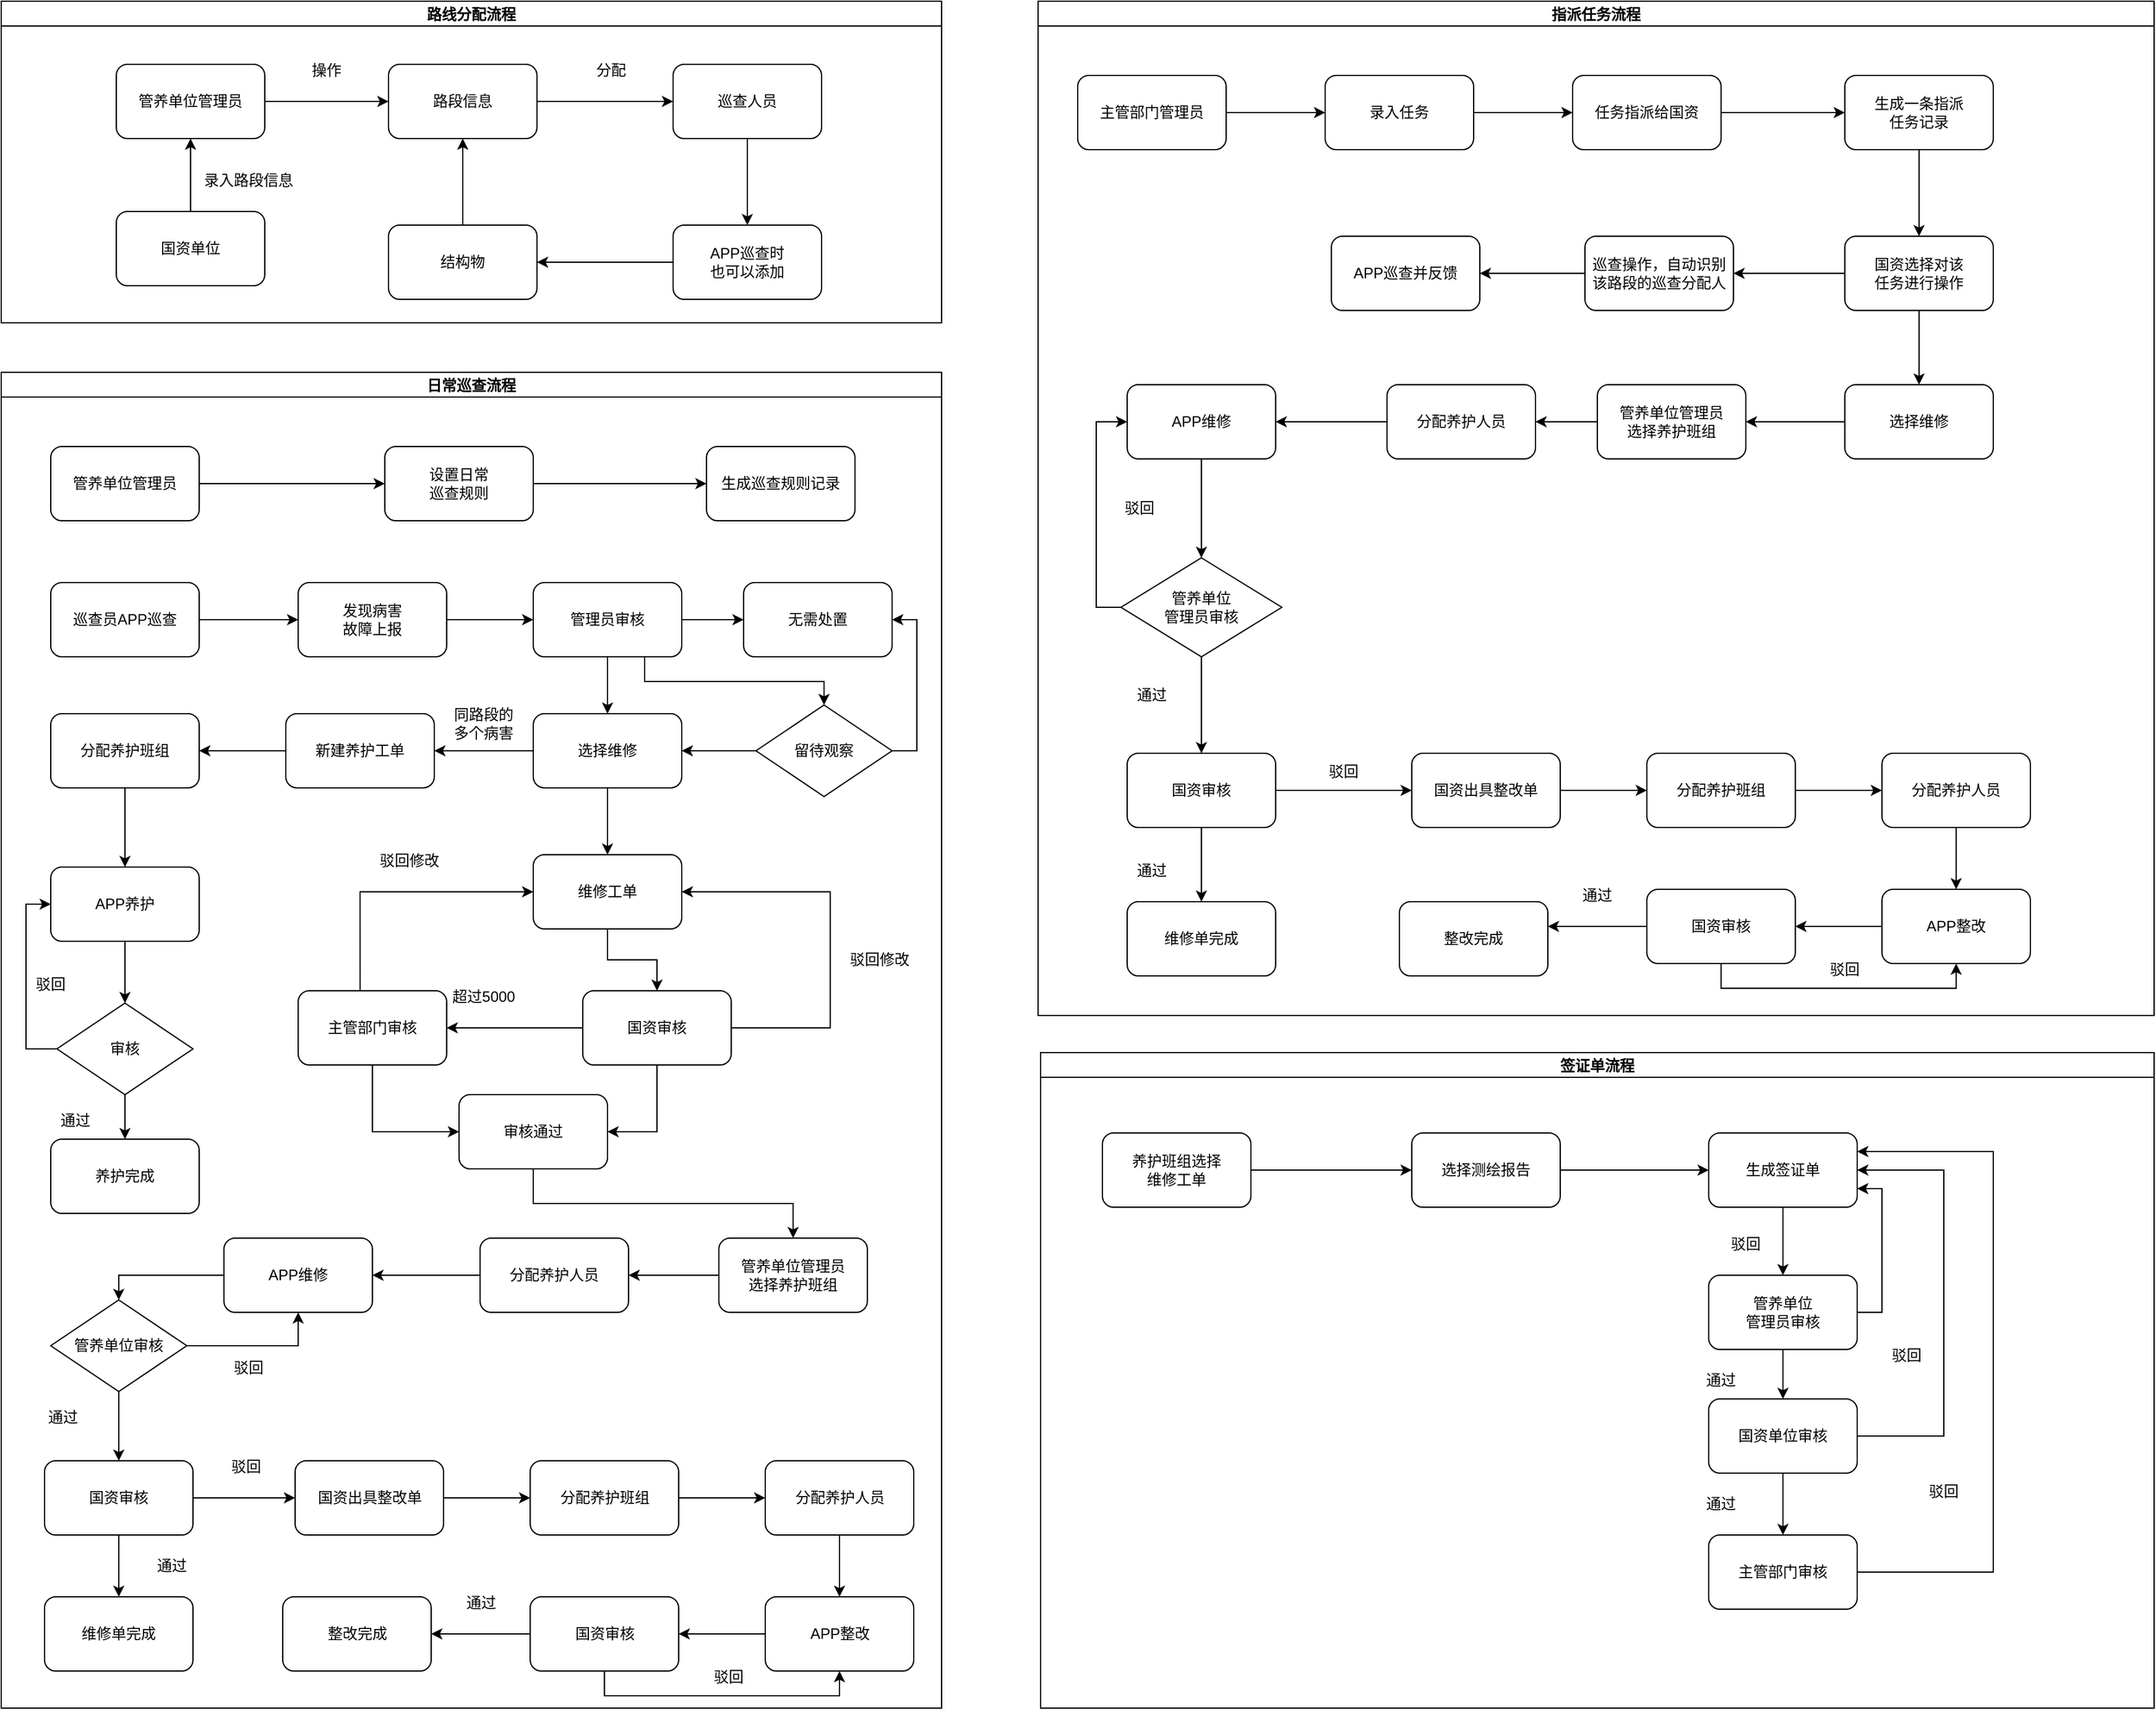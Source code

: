 <mxfile version="20.7.4" type="github">
  <diagram id="tNEIv_4zjgN_p1-3S2Gl" name="第 1 页">
    <mxGraphModel dx="3141" dy="2293" grid="1" gridSize="10" guides="1" tooltips="1" connect="1" arrows="1" fold="1" page="1" pageScale="1" pageWidth="827" pageHeight="1169" math="0" shadow="0">
      <root>
        <mxCell id="0" />
        <mxCell id="1" parent="0" />
        <mxCell id="n3LdWqnE_Uwc-1f-1GCr-2" value="路线分配流程" style="swimlane;startSize=20;horizontal=1;containerType=tree;" parent="1" vertex="1">
          <mxGeometry x="-800" y="-1160" width="760" height="260" as="geometry" />
        </mxCell>
        <mxCell id="n3LdWqnE_Uwc-1f-1GCr-19" style="edgeStyle=orthogonalEdgeStyle;rounded=0;orthogonalLoop=1;jettySize=auto;html=1;entryX=0;entryY=0.5;entryDx=0;entryDy=0;" parent="n3LdWqnE_Uwc-1f-1GCr-2" source="n3LdWqnE_Uwc-1f-1GCr-17" target="n3LdWqnE_Uwc-1f-1GCr-18" edge="1">
          <mxGeometry relative="1" as="geometry" />
        </mxCell>
        <mxCell id="n3LdWqnE_Uwc-1f-1GCr-17" value="管养单位管理员" style="rounded=1;whiteSpace=wrap;html=1;" parent="n3LdWqnE_Uwc-1f-1GCr-2" vertex="1">
          <mxGeometry x="93" y="51" width="120" height="60" as="geometry" />
        </mxCell>
        <mxCell id="n3LdWqnE_Uwc-1f-1GCr-22" style="edgeStyle=orthogonalEdgeStyle;rounded=0;orthogonalLoop=1;jettySize=auto;html=1;entryX=0;entryY=0.5;entryDx=0;entryDy=0;" parent="n3LdWqnE_Uwc-1f-1GCr-2" source="n3LdWqnE_Uwc-1f-1GCr-18" target="n3LdWqnE_Uwc-1f-1GCr-21" edge="1">
          <mxGeometry relative="1" as="geometry" />
        </mxCell>
        <mxCell id="n3LdWqnE_Uwc-1f-1GCr-18" value="路段信息" style="rounded=1;whiteSpace=wrap;html=1;" parent="n3LdWqnE_Uwc-1f-1GCr-2" vertex="1">
          <mxGeometry x="313" y="51" width="120" height="60" as="geometry" />
        </mxCell>
        <mxCell id="n3LdWqnE_Uwc-1f-1GCr-20" value="操作" style="text;strokeColor=none;align=center;fillColor=none;html=1;verticalAlign=middle;whiteSpace=wrap;rounded=0;" parent="n3LdWqnE_Uwc-1f-1GCr-2" vertex="1">
          <mxGeometry x="233" y="41" width="60" height="30" as="geometry" />
        </mxCell>
        <mxCell id="n3LdWqnE_Uwc-1f-1GCr-28" style="edgeStyle=orthogonalEdgeStyle;rounded=0;orthogonalLoop=1;jettySize=auto;html=1;entryX=0.5;entryY=0;entryDx=0;entryDy=0;" parent="n3LdWqnE_Uwc-1f-1GCr-2" source="n3LdWqnE_Uwc-1f-1GCr-21" target="n3LdWqnE_Uwc-1f-1GCr-27" edge="1">
          <mxGeometry relative="1" as="geometry" />
        </mxCell>
        <mxCell id="n3LdWqnE_Uwc-1f-1GCr-21" value="巡查人员" style="rounded=1;whiteSpace=wrap;html=1;" parent="n3LdWqnE_Uwc-1f-1GCr-2" vertex="1">
          <mxGeometry x="543" y="51" width="120" height="60" as="geometry" />
        </mxCell>
        <mxCell id="n3LdWqnE_Uwc-1f-1GCr-23" value="分配" style="text;strokeColor=none;align=center;fillColor=none;html=1;verticalAlign=middle;whiteSpace=wrap;rounded=0;" parent="n3LdWqnE_Uwc-1f-1GCr-2" vertex="1">
          <mxGeometry x="463" y="41" width="60" height="30" as="geometry" />
        </mxCell>
        <mxCell id="n3LdWqnE_Uwc-1f-1GCr-25" style="edgeStyle=orthogonalEdgeStyle;rounded=0;orthogonalLoop=1;jettySize=auto;html=1;entryX=0.5;entryY=1;entryDx=0;entryDy=0;" parent="n3LdWqnE_Uwc-1f-1GCr-2" source="n3LdWqnE_Uwc-1f-1GCr-24" target="n3LdWqnE_Uwc-1f-1GCr-18" edge="1">
          <mxGeometry relative="1" as="geometry" />
        </mxCell>
        <mxCell id="n3LdWqnE_Uwc-1f-1GCr-24" value="结构物" style="rounded=1;whiteSpace=wrap;html=1;" parent="n3LdWqnE_Uwc-1f-1GCr-2" vertex="1">
          <mxGeometry x="313" y="181" width="120" height="60" as="geometry" />
        </mxCell>
        <mxCell id="n3LdWqnE_Uwc-1f-1GCr-29" style="edgeStyle=orthogonalEdgeStyle;rounded=0;orthogonalLoop=1;jettySize=auto;html=1;entryX=1;entryY=0.5;entryDx=0;entryDy=0;" parent="n3LdWqnE_Uwc-1f-1GCr-2" source="n3LdWqnE_Uwc-1f-1GCr-27" target="n3LdWqnE_Uwc-1f-1GCr-24" edge="1">
          <mxGeometry relative="1" as="geometry" />
        </mxCell>
        <mxCell id="n3LdWqnE_Uwc-1f-1GCr-27" value="APP巡查时&lt;br&gt;也可以添加" style="rounded=1;whiteSpace=wrap;html=1;" parent="n3LdWqnE_Uwc-1f-1GCr-2" vertex="1">
          <mxGeometry x="543" y="181" width="120" height="60" as="geometry" />
        </mxCell>
        <mxCell id="nZh8F_myxvEw1FE5cLgh-15" style="edgeStyle=orthogonalEdgeStyle;rounded=0;orthogonalLoop=1;jettySize=auto;html=1;" parent="n3LdWqnE_Uwc-1f-1GCr-2" source="nZh8F_myxvEw1FE5cLgh-14" target="n3LdWqnE_Uwc-1f-1GCr-17" edge="1">
          <mxGeometry relative="1" as="geometry" />
        </mxCell>
        <mxCell id="nZh8F_myxvEw1FE5cLgh-14" value="国资单位" style="rounded=1;whiteSpace=wrap;html=1;" parent="n3LdWqnE_Uwc-1f-1GCr-2" vertex="1">
          <mxGeometry x="93" y="170" width="120" height="60" as="geometry" />
        </mxCell>
        <mxCell id="nZh8F_myxvEw1FE5cLgh-16" value="录入路段信息" style="text;strokeColor=none;align=center;fillColor=none;html=1;verticalAlign=middle;whiteSpace=wrap;rounded=0;" parent="n3LdWqnE_Uwc-1f-1GCr-2" vertex="1">
          <mxGeometry x="160" y="130" width="80" height="30" as="geometry" />
        </mxCell>
        <mxCell id="nZh8F_myxvEw1FE5cLgh-1" value="日常巡查流程" style="swimlane;startSize=20;horizontal=1;containerType=tree;" parent="1" vertex="1">
          <mxGeometry x="-800" y="-860" width="760" height="1080" as="geometry" />
        </mxCell>
        <mxCell id="nZh8F_myxvEw1FE5cLgh-19" style="edgeStyle=orthogonalEdgeStyle;rounded=0;orthogonalLoop=1;jettySize=auto;html=1;" parent="nZh8F_myxvEw1FE5cLgh-1" source="nZh8F_myxvEw1FE5cLgh-17" target="nZh8F_myxvEw1FE5cLgh-18" edge="1">
          <mxGeometry relative="1" as="geometry" />
        </mxCell>
        <mxCell id="nZh8F_myxvEw1FE5cLgh-17" value="管养单位管理员" style="rounded=1;whiteSpace=wrap;html=1;" parent="nZh8F_myxvEw1FE5cLgh-1" vertex="1">
          <mxGeometry x="40" y="60" width="120" height="60" as="geometry" />
        </mxCell>
        <mxCell id="nZh8F_myxvEw1FE5cLgh-21" style="edgeStyle=orthogonalEdgeStyle;rounded=0;orthogonalLoop=1;jettySize=auto;html=1;" parent="nZh8F_myxvEw1FE5cLgh-1" source="nZh8F_myxvEw1FE5cLgh-18" target="nZh8F_myxvEw1FE5cLgh-20" edge="1">
          <mxGeometry relative="1" as="geometry" />
        </mxCell>
        <mxCell id="nZh8F_myxvEw1FE5cLgh-18" value="设置日常&lt;br&gt;巡查规则" style="rounded=1;whiteSpace=wrap;html=1;" parent="nZh8F_myxvEw1FE5cLgh-1" vertex="1">
          <mxGeometry x="310" y="60" width="120" height="60" as="geometry" />
        </mxCell>
        <mxCell id="nZh8F_myxvEw1FE5cLgh-20" value="生成巡查规则记录" style="rounded=1;whiteSpace=wrap;html=1;" parent="nZh8F_myxvEw1FE5cLgh-1" vertex="1">
          <mxGeometry x="570" y="60" width="120" height="60" as="geometry" />
        </mxCell>
        <mxCell id="nZh8F_myxvEw1FE5cLgh-24" style="edgeStyle=orthogonalEdgeStyle;rounded=0;orthogonalLoop=1;jettySize=auto;html=1;entryX=0;entryY=0.5;entryDx=0;entryDy=0;" parent="nZh8F_myxvEw1FE5cLgh-1" source="nZh8F_myxvEw1FE5cLgh-22" target="nZh8F_myxvEw1FE5cLgh-23" edge="1">
          <mxGeometry relative="1" as="geometry" />
        </mxCell>
        <mxCell id="nZh8F_myxvEw1FE5cLgh-22" value="巡查员APP巡查" style="rounded=1;whiteSpace=wrap;html=1;" parent="nZh8F_myxvEw1FE5cLgh-1" vertex="1">
          <mxGeometry x="40" y="170" width="120" height="60" as="geometry" />
        </mxCell>
        <mxCell id="nZh8F_myxvEw1FE5cLgh-26" style="edgeStyle=orthogonalEdgeStyle;rounded=0;orthogonalLoop=1;jettySize=auto;html=1;" parent="nZh8F_myxvEw1FE5cLgh-1" source="nZh8F_myxvEw1FE5cLgh-23" target="nZh8F_myxvEw1FE5cLgh-25" edge="1">
          <mxGeometry relative="1" as="geometry" />
        </mxCell>
        <mxCell id="nZh8F_myxvEw1FE5cLgh-23" value="发现病害&lt;br&gt;故障上报" style="rounded=1;whiteSpace=wrap;html=1;" parent="nZh8F_myxvEw1FE5cLgh-1" vertex="1">
          <mxGeometry x="240" y="170" width="120" height="60" as="geometry" />
        </mxCell>
        <mxCell id="nZh8F_myxvEw1FE5cLgh-28" style="edgeStyle=orthogonalEdgeStyle;rounded=0;orthogonalLoop=1;jettySize=auto;html=1;entryX=0;entryY=0.5;entryDx=0;entryDy=0;" parent="nZh8F_myxvEw1FE5cLgh-1" source="nZh8F_myxvEw1FE5cLgh-25" target="nZh8F_myxvEw1FE5cLgh-27" edge="1">
          <mxGeometry relative="1" as="geometry" />
        </mxCell>
        <mxCell id="nZh8F_myxvEw1FE5cLgh-32" style="edgeStyle=orthogonalEdgeStyle;rounded=0;orthogonalLoop=1;jettySize=auto;html=1;entryX=0.5;entryY=0;entryDx=0;entryDy=0;" parent="nZh8F_myxvEw1FE5cLgh-1" source="nZh8F_myxvEw1FE5cLgh-25" target="nZh8F_myxvEw1FE5cLgh-29" edge="1">
          <mxGeometry relative="1" as="geometry" />
        </mxCell>
        <mxCell id="nZh8F_myxvEw1FE5cLgh-42" style="edgeStyle=orthogonalEdgeStyle;rounded=0;orthogonalLoop=1;jettySize=auto;html=1;exitX=0.75;exitY=1;exitDx=0;exitDy=0;" parent="nZh8F_myxvEw1FE5cLgh-1" source="nZh8F_myxvEw1FE5cLgh-25" target="nZh8F_myxvEw1FE5cLgh-39" edge="1">
          <mxGeometry relative="1" as="geometry">
            <Array as="points">
              <mxPoint x="520" y="250" />
              <mxPoint x="665" y="250" />
            </Array>
          </mxGeometry>
        </mxCell>
        <mxCell id="nZh8F_myxvEw1FE5cLgh-25" value="管理员审核" style="rounded=1;whiteSpace=wrap;html=1;" parent="nZh8F_myxvEw1FE5cLgh-1" vertex="1">
          <mxGeometry x="430" y="170" width="120" height="60" as="geometry" />
        </mxCell>
        <mxCell id="nZh8F_myxvEw1FE5cLgh-27" value="无需处置" style="rounded=1;whiteSpace=wrap;html=1;" parent="nZh8F_myxvEw1FE5cLgh-1" vertex="1">
          <mxGeometry x="600" y="170" width="120" height="60" as="geometry" />
        </mxCell>
        <mxCell id="nZh8F_myxvEw1FE5cLgh-44" style="edgeStyle=orthogonalEdgeStyle;rounded=0;orthogonalLoop=1;jettySize=auto;html=1;" parent="nZh8F_myxvEw1FE5cLgh-1" source="nZh8F_myxvEw1FE5cLgh-29" target="nZh8F_myxvEw1FE5cLgh-43" edge="1">
          <mxGeometry relative="1" as="geometry" />
        </mxCell>
        <mxCell id="nZh8F_myxvEw1FE5cLgh-60" style="edgeStyle=orthogonalEdgeStyle;rounded=0;orthogonalLoop=1;jettySize=auto;html=1;entryX=0.5;entryY=0;entryDx=0;entryDy=0;" parent="nZh8F_myxvEw1FE5cLgh-1" source="nZh8F_myxvEw1FE5cLgh-29" target="nZh8F_myxvEw1FE5cLgh-59" edge="1">
          <mxGeometry relative="1" as="geometry" />
        </mxCell>
        <mxCell id="nZh8F_myxvEw1FE5cLgh-29" value="选择维修" style="rounded=1;whiteSpace=wrap;html=1;" parent="nZh8F_myxvEw1FE5cLgh-1" vertex="1">
          <mxGeometry x="430" y="276" width="120" height="60" as="geometry" />
        </mxCell>
        <mxCell id="nZh8F_myxvEw1FE5cLgh-40" style="edgeStyle=orthogonalEdgeStyle;rounded=0;orthogonalLoop=1;jettySize=auto;html=1;entryX=1;entryY=0.5;entryDx=0;entryDy=0;exitX=1;exitY=0.5;exitDx=0;exitDy=0;" parent="nZh8F_myxvEw1FE5cLgh-1" source="nZh8F_myxvEw1FE5cLgh-39" target="nZh8F_myxvEw1FE5cLgh-27" edge="1">
          <mxGeometry relative="1" as="geometry" />
        </mxCell>
        <mxCell id="nZh8F_myxvEw1FE5cLgh-41" style="edgeStyle=orthogonalEdgeStyle;rounded=0;orthogonalLoop=1;jettySize=auto;html=1;entryX=1;entryY=0.5;entryDx=0;entryDy=0;" parent="nZh8F_myxvEw1FE5cLgh-1" source="nZh8F_myxvEw1FE5cLgh-39" target="nZh8F_myxvEw1FE5cLgh-29" edge="1">
          <mxGeometry relative="1" as="geometry" />
        </mxCell>
        <mxCell id="nZh8F_myxvEw1FE5cLgh-39" value="留待观察" style="rhombus;whiteSpace=wrap;html=1;" parent="nZh8F_myxvEw1FE5cLgh-1" vertex="1">
          <mxGeometry x="610" y="269" width="110" height="74" as="geometry" />
        </mxCell>
        <mxCell id="nZh8F_myxvEw1FE5cLgh-47" style="edgeStyle=orthogonalEdgeStyle;rounded=0;orthogonalLoop=1;jettySize=auto;html=1;" parent="nZh8F_myxvEw1FE5cLgh-1" source="nZh8F_myxvEw1FE5cLgh-43" target="nZh8F_myxvEw1FE5cLgh-46" edge="1">
          <mxGeometry relative="1" as="geometry" />
        </mxCell>
        <mxCell id="nZh8F_myxvEw1FE5cLgh-43" value="新建养护工单" style="rounded=1;whiteSpace=wrap;html=1;" parent="nZh8F_myxvEw1FE5cLgh-1" vertex="1">
          <mxGeometry x="230" y="276" width="120" height="60" as="geometry" />
        </mxCell>
        <mxCell id="nZh8F_myxvEw1FE5cLgh-45" value="同路段的多个病害" style="text;strokeColor=none;align=center;fillColor=none;html=1;verticalAlign=middle;whiteSpace=wrap;rounded=0;" parent="nZh8F_myxvEw1FE5cLgh-1" vertex="1">
          <mxGeometry x="360" y="269" width="60" height="30" as="geometry" />
        </mxCell>
        <mxCell id="nZh8F_myxvEw1FE5cLgh-51" style="edgeStyle=orthogonalEdgeStyle;rounded=0;orthogonalLoop=1;jettySize=auto;html=1;entryX=0.5;entryY=0;entryDx=0;entryDy=0;" parent="nZh8F_myxvEw1FE5cLgh-1" source="nZh8F_myxvEw1FE5cLgh-46" target="nZh8F_myxvEw1FE5cLgh-48" edge="1">
          <mxGeometry relative="1" as="geometry" />
        </mxCell>
        <mxCell id="nZh8F_myxvEw1FE5cLgh-46" value="分配养护班组" style="rounded=1;whiteSpace=wrap;html=1;" parent="nZh8F_myxvEw1FE5cLgh-1" vertex="1">
          <mxGeometry x="40" y="276" width="120" height="60" as="geometry" />
        </mxCell>
        <mxCell id="nZh8F_myxvEw1FE5cLgh-56" style="edgeStyle=orthogonalEdgeStyle;rounded=0;orthogonalLoop=1;jettySize=auto;html=1;entryX=0.5;entryY=0;entryDx=0;entryDy=0;" parent="nZh8F_myxvEw1FE5cLgh-1" source="nZh8F_myxvEw1FE5cLgh-48" target="nZh8F_myxvEw1FE5cLgh-52" edge="1">
          <mxGeometry relative="1" as="geometry" />
        </mxCell>
        <mxCell id="nZh8F_myxvEw1FE5cLgh-48" value="APP养护" style="rounded=1;whiteSpace=wrap;html=1;" parent="nZh8F_myxvEw1FE5cLgh-1" vertex="1">
          <mxGeometry x="40" y="400" width="120" height="60" as="geometry" />
        </mxCell>
        <mxCell id="nZh8F_myxvEw1FE5cLgh-53" style="edgeStyle=orthogonalEdgeStyle;rounded=0;orthogonalLoop=1;jettySize=auto;html=1;entryX=0;entryY=0.5;entryDx=0;entryDy=0;exitX=0;exitY=0.5;exitDx=0;exitDy=0;" parent="nZh8F_myxvEw1FE5cLgh-1" source="nZh8F_myxvEw1FE5cLgh-52" target="nZh8F_myxvEw1FE5cLgh-48" edge="1">
          <mxGeometry relative="1" as="geometry" />
        </mxCell>
        <mxCell id="nZh8F_myxvEw1FE5cLgh-57" style="edgeStyle=orthogonalEdgeStyle;rounded=0;orthogonalLoop=1;jettySize=auto;html=1;entryX=0.5;entryY=0;entryDx=0;entryDy=0;" parent="nZh8F_myxvEw1FE5cLgh-1" source="nZh8F_myxvEw1FE5cLgh-52" target="nZh8F_myxvEw1FE5cLgh-55" edge="1">
          <mxGeometry relative="1" as="geometry" />
        </mxCell>
        <mxCell id="nZh8F_myxvEw1FE5cLgh-52" value="审核" style="rhombus;whiteSpace=wrap;html=1;" parent="nZh8F_myxvEw1FE5cLgh-1" vertex="1">
          <mxGeometry x="45" y="510" width="110" height="74" as="geometry" />
        </mxCell>
        <mxCell id="nZh8F_myxvEw1FE5cLgh-54" value="驳回" style="text;strokeColor=none;align=center;fillColor=none;html=1;verticalAlign=middle;whiteSpace=wrap;rounded=0;" parent="nZh8F_myxvEw1FE5cLgh-1" vertex="1">
          <mxGeometry x="10" y="480" width="60" height="30" as="geometry" />
        </mxCell>
        <mxCell id="nZh8F_myxvEw1FE5cLgh-55" value="养护完成" style="rounded=1;whiteSpace=wrap;html=1;" parent="nZh8F_myxvEw1FE5cLgh-1" vertex="1">
          <mxGeometry x="40" y="620" width="120" height="60" as="geometry" />
        </mxCell>
        <mxCell id="nZh8F_myxvEw1FE5cLgh-58" value="通过" style="text;strokeColor=none;align=center;fillColor=none;html=1;verticalAlign=middle;whiteSpace=wrap;rounded=0;" parent="nZh8F_myxvEw1FE5cLgh-1" vertex="1">
          <mxGeometry x="30" y="590" width="60" height="30" as="geometry" />
        </mxCell>
        <mxCell id="nZh8F_myxvEw1FE5cLgh-67" style="edgeStyle=orthogonalEdgeStyle;rounded=0;orthogonalLoop=1;jettySize=auto;html=1;entryX=0.5;entryY=0;entryDx=0;entryDy=0;" parent="nZh8F_myxvEw1FE5cLgh-1" source="nZh8F_myxvEw1FE5cLgh-59" target="nZh8F_myxvEw1FE5cLgh-66" edge="1">
          <mxGeometry relative="1" as="geometry" />
        </mxCell>
        <mxCell id="nZh8F_myxvEw1FE5cLgh-59" value="维修工单" style="rounded=1;whiteSpace=wrap;html=1;" parent="nZh8F_myxvEw1FE5cLgh-1" vertex="1">
          <mxGeometry x="430" y="390" width="120" height="60" as="geometry" />
        </mxCell>
        <mxCell id="nZh8F_myxvEw1FE5cLgh-69" style="edgeStyle=orthogonalEdgeStyle;rounded=0;orthogonalLoop=1;jettySize=auto;html=1;entryX=1;entryY=0.5;entryDx=0;entryDy=0;" parent="nZh8F_myxvEw1FE5cLgh-1" source="nZh8F_myxvEw1FE5cLgh-66" target="nZh8F_myxvEw1FE5cLgh-68" edge="1">
          <mxGeometry relative="1" as="geometry" />
        </mxCell>
        <mxCell id="nZh8F_myxvEw1FE5cLgh-73" style="edgeStyle=orthogonalEdgeStyle;rounded=0;orthogonalLoop=1;jettySize=auto;html=1;entryX=1;entryY=0.5;entryDx=0;entryDy=0;exitX=1;exitY=0.5;exitDx=0;exitDy=0;" parent="nZh8F_myxvEw1FE5cLgh-1" source="nZh8F_myxvEw1FE5cLgh-66" target="nZh8F_myxvEw1FE5cLgh-59" edge="1">
          <mxGeometry x="0.2" y="-20" relative="1" as="geometry">
            <Array as="points">
              <mxPoint x="670" y="530" />
              <mxPoint x="670" y="420" />
            </Array>
            <mxPoint as="offset" />
          </mxGeometry>
        </mxCell>
        <mxCell id="nZh8F_myxvEw1FE5cLgh-77" style="edgeStyle=orthogonalEdgeStyle;rounded=0;orthogonalLoop=1;jettySize=auto;html=1;entryX=1;entryY=0.5;entryDx=0;entryDy=0;" parent="nZh8F_myxvEw1FE5cLgh-1" source="nZh8F_myxvEw1FE5cLgh-66" target="nZh8F_myxvEw1FE5cLgh-75" edge="1">
          <mxGeometry relative="1" as="geometry" />
        </mxCell>
        <mxCell id="nZh8F_myxvEw1FE5cLgh-66" value="国资审核" style="rounded=1;whiteSpace=wrap;html=1;" parent="nZh8F_myxvEw1FE5cLgh-1" vertex="1">
          <mxGeometry x="470" y="500" width="120" height="60" as="geometry" />
        </mxCell>
        <mxCell id="nZh8F_myxvEw1FE5cLgh-71" style="edgeStyle=orthogonalEdgeStyle;rounded=0;orthogonalLoop=1;jettySize=auto;html=1;entryX=0;entryY=0.5;entryDx=0;entryDy=0;exitX=0.417;exitY=0;exitDx=0;exitDy=0;exitPerimeter=0;" parent="nZh8F_myxvEw1FE5cLgh-1" source="nZh8F_myxvEw1FE5cLgh-68" target="nZh8F_myxvEw1FE5cLgh-59" edge="1">
          <mxGeometry relative="1" as="geometry" />
        </mxCell>
        <mxCell id="nZh8F_myxvEw1FE5cLgh-76" style="edgeStyle=orthogonalEdgeStyle;rounded=0;orthogonalLoop=1;jettySize=auto;html=1;entryX=0;entryY=0.5;entryDx=0;entryDy=0;exitX=0.5;exitY=1;exitDx=0;exitDy=0;" parent="nZh8F_myxvEw1FE5cLgh-1" source="nZh8F_myxvEw1FE5cLgh-68" target="nZh8F_myxvEw1FE5cLgh-75" edge="1">
          <mxGeometry relative="1" as="geometry" />
        </mxCell>
        <mxCell id="nZh8F_myxvEw1FE5cLgh-68" value="主管部门审核" style="rounded=1;whiteSpace=wrap;html=1;" parent="nZh8F_myxvEw1FE5cLgh-1" vertex="1">
          <mxGeometry x="240" y="500" width="120" height="60" as="geometry" />
        </mxCell>
        <mxCell id="nZh8F_myxvEw1FE5cLgh-70" value="超过5000" style="text;strokeColor=none;align=center;fillColor=none;html=1;verticalAlign=middle;whiteSpace=wrap;rounded=0;" parent="nZh8F_myxvEw1FE5cLgh-1" vertex="1">
          <mxGeometry x="360" y="490" width="60" height="30" as="geometry" />
        </mxCell>
        <mxCell id="nZh8F_myxvEw1FE5cLgh-72" value="驳回修改" style="text;strokeColor=none;align=center;fillColor=none;html=1;verticalAlign=middle;whiteSpace=wrap;rounded=0;" parent="nZh8F_myxvEw1FE5cLgh-1" vertex="1">
          <mxGeometry x="300" y="380" width="60" height="30" as="geometry" />
        </mxCell>
        <mxCell id="nZh8F_myxvEw1FE5cLgh-74" value="驳回修改" style="text;strokeColor=none;align=center;fillColor=none;html=1;verticalAlign=middle;whiteSpace=wrap;rounded=0;" parent="nZh8F_myxvEw1FE5cLgh-1" vertex="1">
          <mxGeometry x="680" y="460" width="60" height="30" as="geometry" />
        </mxCell>
        <mxCell id="nZh8F_myxvEw1FE5cLgh-79" style="edgeStyle=orthogonalEdgeStyle;rounded=0;orthogonalLoop=1;jettySize=auto;html=1;exitX=0.5;exitY=1;exitDx=0;exitDy=0;" parent="nZh8F_myxvEw1FE5cLgh-1" source="nZh8F_myxvEw1FE5cLgh-75" target="nZh8F_myxvEw1FE5cLgh-78" edge="1">
          <mxGeometry relative="1" as="geometry" />
        </mxCell>
        <mxCell id="nZh8F_myxvEw1FE5cLgh-75" value="审核通过" style="rounded=1;whiteSpace=wrap;html=1;" parent="nZh8F_myxvEw1FE5cLgh-1" vertex="1">
          <mxGeometry x="370" y="584" width="120" height="60" as="geometry" />
        </mxCell>
        <mxCell id="nZh8F_myxvEw1FE5cLgh-81" style="edgeStyle=orthogonalEdgeStyle;rounded=0;orthogonalLoop=1;jettySize=auto;html=1;entryX=1;entryY=0.5;entryDx=0;entryDy=0;" parent="nZh8F_myxvEw1FE5cLgh-1" source="nZh8F_myxvEw1FE5cLgh-78" target="nZh8F_myxvEw1FE5cLgh-80" edge="1">
          <mxGeometry relative="1" as="geometry" />
        </mxCell>
        <mxCell id="nZh8F_myxvEw1FE5cLgh-78" value="管养单位管理员&lt;br&gt;选择养护班组" style="rounded=1;whiteSpace=wrap;html=1;" parent="nZh8F_myxvEw1FE5cLgh-1" vertex="1">
          <mxGeometry x="580" y="700" width="120" height="60" as="geometry" />
        </mxCell>
        <mxCell id="nZh8F_myxvEw1FE5cLgh-83" style="edgeStyle=orthogonalEdgeStyle;rounded=0;orthogonalLoop=1;jettySize=auto;html=1;entryX=1;entryY=0.5;entryDx=0;entryDy=0;exitX=0;exitY=0.5;exitDx=0;exitDy=0;" parent="nZh8F_myxvEw1FE5cLgh-1" source="nZh8F_myxvEw1FE5cLgh-80" target="nZh8F_myxvEw1FE5cLgh-82" edge="1">
          <mxGeometry relative="1" as="geometry" />
        </mxCell>
        <mxCell id="nZh8F_myxvEw1FE5cLgh-80" value="分配养护人员" style="rounded=1;whiteSpace=wrap;html=1;" parent="nZh8F_myxvEw1FE5cLgh-1" vertex="1">
          <mxGeometry x="387" y="700" width="120" height="60" as="geometry" />
        </mxCell>
        <mxCell id="TOLcsB4WI3SgEsA7OWHd-3" style="edgeStyle=orthogonalEdgeStyle;rounded=0;orthogonalLoop=1;jettySize=auto;html=1;entryX=0.5;entryY=0;entryDx=0;entryDy=0;" edge="1" parent="nZh8F_myxvEw1FE5cLgh-1" source="nZh8F_myxvEw1FE5cLgh-82" target="TOLcsB4WI3SgEsA7OWHd-2">
          <mxGeometry relative="1" as="geometry" />
        </mxCell>
        <mxCell id="nZh8F_myxvEw1FE5cLgh-82" value="APP维修" style="rounded=1;whiteSpace=wrap;html=1;" parent="nZh8F_myxvEw1FE5cLgh-1" vertex="1">
          <mxGeometry x="180" y="700" width="120" height="60" as="geometry" />
        </mxCell>
        <mxCell id="nZh8F_myxvEw1FE5cLgh-87" style="edgeStyle=orthogonalEdgeStyle;rounded=0;orthogonalLoop=1;jettySize=auto;html=1;" parent="nZh8F_myxvEw1FE5cLgh-1" source="nZh8F_myxvEw1FE5cLgh-84" target="nZh8F_myxvEw1FE5cLgh-86" edge="1">
          <mxGeometry relative="1" as="geometry" />
        </mxCell>
        <mxCell id="nZh8F_myxvEw1FE5cLgh-89" style="edgeStyle=orthogonalEdgeStyle;rounded=0;orthogonalLoop=1;jettySize=auto;html=1;" parent="nZh8F_myxvEw1FE5cLgh-1" source="nZh8F_myxvEw1FE5cLgh-84" target="nZh8F_myxvEw1FE5cLgh-88" edge="1">
          <mxGeometry relative="1" as="geometry" />
        </mxCell>
        <mxCell id="nZh8F_myxvEw1FE5cLgh-84" value="国资审核" style="rounded=1;whiteSpace=wrap;html=1;" parent="nZh8F_myxvEw1FE5cLgh-1" vertex="1">
          <mxGeometry x="35" y="880" width="120" height="60" as="geometry" />
        </mxCell>
        <mxCell id="nZh8F_myxvEw1FE5cLgh-86" value="维修单完成" style="rounded=1;whiteSpace=wrap;html=1;" parent="nZh8F_myxvEw1FE5cLgh-1" vertex="1">
          <mxGeometry x="35" y="990" width="120" height="60" as="geometry" />
        </mxCell>
        <mxCell id="nZh8F_myxvEw1FE5cLgh-95" style="edgeStyle=orthogonalEdgeStyle;rounded=0;orthogonalLoop=1;jettySize=auto;html=1;" parent="nZh8F_myxvEw1FE5cLgh-1" source="nZh8F_myxvEw1FE5cLgh-88" target="nZh8F_myxvEw1FE5cLgh-92" edge="1">
          <mxGeometry relative="1" as="geometry" />
        </mxCell>
        <mxCell id="nZh8F_myxvEw1FE5cLgh-88" value="国资出具整改单" style="rounded=1;whiteSpace=wrap;html=1;" parent="nZh8F_myxvEw1FE5cLgh-1" vertex="1">
          <mxGeometry x="237.5" y="880" width="120" height="60" as="geometry" />
        </mxCell>
        <mxCell id="nZh8F_myxvEw1FE5cLgh-90" value="通过" style="text;strokeColor=none;align=center;fillColor=none;html=1;verticalAlign=middle;whiteSpace=wrap;rounded=0;" parent="nZh8F_myxvEw1FE5cLgh-1" vertex="1">
          <mxGeometry x="107.5" y="950" width="60" height="30" as="geometry" />
        </mxCell>
        <mxCell id="nZh8F_myxvEw1FE5cLgh-91" value="驳回" style="text;strokeColor=none;align=center;fillColor=none;html=1;verticalAlign=middle;whiteSpace=wrap;rounded=0;" parent="nZh8F_myxvEw1FE5cLgh-1" vertex="1">
          <mxGeometry x="167.5" y="870" width="60" height="30" as="geometry" />
        </mxCell>
        <mxCell id="nZh8F_myxvEw1FE5cLgh-97" style="edgeStyle=orthogonalEdgeStyle;rounded=0;orthogonalLoop=1;jettySize=auto;html=1;entryX=0;entryY=0.5;entryDx=0;entryDy=0;" parent="nZh8F_myxvEw1FE5cLgh-1" source="nZh8F_myxvEw1FE5cLgh-92" target="nZh8F_myxvEw1FE5cLgh-96" edge="1">
          <mxGeometry relative="1" as="geometry" />
        </mxCell>
        <mxCell id="nZh8F_myxvEw1FE5cLgh-92" value="分配养护班组" style="rounded=1;whiteSpace=wrap;html=1;" parent="nZh8F_myxvEw1FE5cLgh-1" vertex="1">
          <mxGeometry x="427.5" y="880" width="120" height="60" as="geometry" />
        </mxCell>
        <mxCell id="nZh8F_myxvEw1FE5cLgh-103" style="edgeStyle=orthogonalEdgeStyle;rounded=0;orthogonalLoop=1;jettySize=auto;html=1;entryX=0.5;entryY=0;entryDx=0;entryDy=0;" parent="nZh8F_myxvEw1FE5cLgh-1" source="nZh8F_myxvEw1FE5cLgh-96" target="nZh8F_myxvEw1FE5cLgh-98" edge="1">
          <mxGeometry relative="1" as="geometry" />
        </mxCell>
        <mxCell id="nZh8F_myxvEw1FE5cLgh-96" value="分配养护人员" style="rounded=1;whiteSpace=wrap;html=1;" parent="nZh8F_myxvEw1FE5cLgh-1" vertex="1">
          <mxGeometry x="617.5" y="880" width="120" height="60" as="geometry" />
        </mxCell>
        <mxCell id="nZh8F_myxvEw1FE5cLgh-102" style="edgeStyle=orthogonalEdgeStyle;rounded=0;orthogonalLoop=1;jettySize=auto;html=1;entryX=1;entryY=0.5;entryDx=0;entryDy=0;" parent="nZh8F_myxvEw1FE5cLgh-1" source="nZh8F_myxvEw1FE5cLgh-98" target="nZh8F_myxvEw1FE5cLgh-99" edge="1">
          <mxGeometry relative="1" as="geometry" />
        </mxCell>
        <mxCell id="nZh8F_myxvEw1FE5cLgh-98" value="APP整改" style="rounded=1;whiteSpace=wrap;html=1;" parent="nZh8F_myxvEw1FE5cLgh-1" vertex="1">
          <mxGeometry x="617.5" y="990" width="120" height="60" as="geometry" />
        </mxCell>
        <mxCell id="nZh8F_myxvEw1FE5cLgh-101" style="edgeStyle=orthogonalEdgeStyle;rounded=0;orthogonalLoop=1;jettySize=auto;html=1;" parent="nZh8F_myxvEw1FE5cLgh-1" source="nZh8F_myxvEw1FE5cLgh-99" target="nZh8F_myxvEw1FE5cLgh-100" edge="1">
          <mxGeometry relative="1" as="geometry" />
        </mxCell>
        <mxCell id="nZh8F_myxvEw1FE5cLgh-99" value="国资审核" style="rounded=1;whiteSpace=wrap;html=1;" parent="nZh8F_myxvEw1FE5cLgh-1" vertex="1">
          <mxGeometry x="427.5" y="990" width="120" height="60" as="geometry" />
        </mxCell>
        <mxCell id="nZh8F_myxvEw1FE5cLgh-100" value="整改完成" style="rounded=1;whiteSpace=wrap;html=1;" parent="nZh8F_myxvEw1FE5cLgh-1" vertex="1">
          <mxGeometry x="227.5" y="990" width="120" height="60" as="geometry" />
        </mxCell>
        <mxCell id="nZh8F_myxvEw1FE5cLgh-104" style="edgeStyle=orthogonalEdgeStyle;rounded=0;orthogonalLoop=1;jettySize=auto;html=1;entryX=0.5;entryY=1;entryDx=0;entryDy=0;exitX=0.5;exitY=1;exitDx=0;exitDy=0;" parent="nZh8F_myxvEw1FE5cLgh-1" source="nZh8F_myxvEw1FE5cLgh-99" target="nZh8F_myxvEw1FE5cLgh-98" edge="1">
          <mxGeometry relative="1" as="geometry">
            <mxPoint x="487.5" y="1090" as="targetPoint" />
          </mxGeometry>
        </mxCell>
        <mxCell id="nZh8F_myxvEw1FE5cLgh-105" value="驳回" style="text;strokeColor=none;align=center;fillColor=none;html=1;verticalAlign=middle;whiteSpace=wrap;rounded=0;" parent="nZh8F_myxvEw1FE5cLgh-1" vertex="1">
          <mxGeometry x="557.5" y="1040" width="60" height="30" as="geometry" />
        </mxCell>
        <mxCell id="nZh8F_myxvEw1FE5cLgh-106" value="通过" style="text;strokeColor=none;align=center;fillColor=none;html=1;verticalAlign=middle;whiteSpace=wrap;rounded=0;" parent="nZh8F_myxvEw1FE5cLgh-1" vertex="1">
          <mxGeometry x="357.5" y="980" width="60" height="30" as="geometry" />
        </mxCell>
        <mxCell id="TOLcsB4WI3SgEsA7OWHd-4" style="edgeStyle=orthogonalEdgeStyle;rounded=0;orthogonalLoop=1;jettySize=auto;html=1;" edge="1" parent="nZh8F_myxvEw1FE5cLgh-1" source="TOLcsB4WI3SgEsA7OWHd-2" target="nZh8F_myxvEw1FE5cLgh-84">
          <mxGeometry relative="1" as="geometry" />
        </mxCell>
        <mxCell id="TOLcsB4WI3SgEsA7OWHd-6" style="edgeStyle=orthogonalEdgeStyle;rounded=0;orthogonalLoop=1;jettySize=auto;html=1;entryX=0.5;entryY=1;entryDx=0;entryDy=0;" edge="1" parent="nZh8F_myxvEw1FE5cLgh-1" source="TOLcsB4WI3SgEsA7OWHd-2" target="nZh8F_myxvEw1FE5cLgh-82">
          <mxGeometry relative="1" as="geometry" />
        </mxCell>
        <mxCell id="TOLcsB4WI3SgEsA7OWHd-2" value="管养单位审核" style="rhombus;whiteSpace=wrap;html=1;" vertex="1" parent="nZh8F_myxvEw1FE5cLgh-1">
          <mxGeometry x="40" y="750" width="110" height="74" as="geometry" />
        </mxCell>
        <mxCell id="TOLcsB4WI3SgEsA7OWHd-5" value="通过" style="text;strokeColor=none;align=center;fillColor=none;html=1;verticalAlign=middle;whiteSpace=wrap;rounded=0;" vertex="1" parent="nZh8F_myxvEw1FE5cLgh-1">
          <mxGeometry x="20" y="830" width="60" height="30" as="geometry" />
        </mxCell>
        <mxCell id="TOLcsB4WI3SgEsA7OWHd-7" value="驳回" style="text;strokeColor=none;align=center;fillColor=none;html=1;verticalAlign=middle;whiteSpace=wrap;rounded=0;" vertex="1" parent="nZh8F_myxvEw1FE5cLgh-1">
          <mxGeometry x="170" y="790" width="60" height="30" as="geometry" />
        </mxCell>
        <mxCell id="nZh8F_myxvEw1FE5cLgh-107" value="指派任务流程" style="swimlane;startSize=20;horizontal=1;containerType=tree;" parent="1" vertex="1">
          <mxGeometry x="38" y="-1160" width="902" height="820" as="geometry" />
        </mxCell>
        <mxCell id="nZh8F_myxvEw1FE5cLgh-125" style="edgeStyle=orthogonalEdgeStyle;rounded=0;orthogonalLoop=1;jettySize=auto;html=1;" parent="nZh8F_myxvEw1FE5cLgh-107" source="nZh8F_myxvEw1FE5cLgh-123" target="nZh8F_myxvEw1FE5cLgh-124" edge="1">
          <mxGeometry relative="1" as="geometry" />
        </mxCell>
        <mxCell id="nZh8F_myxvEw1FE5cLgh-123" value="主管部门管理员" style="rounded=1;whiteSpace=wrap;html=1;" parent="nZh8F_myxvEw1FE5cLgh-107" vertex="1">
          <mxGeometry x="32" y="60" width="120" height="60" as="geometry" />
        </mxCell>
        <mxCell id="nZh8F_myxvEw1FE5cLgh-127" style="edgeStyle=orthogonalEdgeStyle;rounded=0;orthogonalLoop=1;jettySize=auto;html=1;" parent="nZh8F_myxvEw1FE5cLgh-107" source="nZh8F_myxvEw1FE5cLgh-124" target="nZh8F_myxvEw1FE5cLgh-126" edge="1">
          <mxGeometry relative="1" as="geometry" />
        </mxCell>
        <mxCell id="nZh8F_myxvEw1FE5cLgh-124" value="录入任务" style="rounded=1;whiteSpace=wrap;html=1;" parent="nZh8F_myxvEw1FE5cLgh-107" vertex="1">
          <mxGeometry x="232" y="60" width="120" height="60" as="geometry" />
        </mxCell>
        <mxCell id="nZh8F_myxvEw1FE5cLgh-129" style="edgeStyle=orthogonalEdgeStyle;rounded=0;orthogonalLoop=1;jettySize=auto;html=1;entryX=0;entryY=0.5;entryDx=0;entryDy=0;" parent="nZh8F_myxvEw1FE5cLgh-107" source="nZh8F_myxvEw1FE5cLgh-126" target="nZh8F_myxvEw1FE5cLgh-128" edge="1">
          <mxGeometry relative="1" as="geometry" />
        </mxCell>
        <mxCell id="nZh8F_myxvEw1FE5cLgh-126" value="任务指派给国资" style="rounded=1;whiteSpace=wrap;html=1;" parent="nZh8F_myxvEw1FE5cLgh-107" vertex="1">
          <mxGeometry x="432" y="60" width="120" height="60" as="geometry" />
        </mxCell>
        <mxCell id="nZh8F_myxvEw1FE5cLgh-131" style="edgeStyle=orthogonalEdgeStyle;rounded=0;orthogonalLoop=1;jettySize=auto;html=1;entryX=0.5;entryY=0;entryDx=0;entryDy=0;" parent="nZh8F_myxvEw1FE5cLgh-107" source="nZh8F_myxvEw1FE5cLgh-128" target="nZh8F_myxvEw1FE5cLgh-130" edge="1">
          <mxGeometry relative="1" as="geometry" />
        </mxCell>
        <mxCell id="nZh8F_myxvEw1FE5cLgh-128" value="生成一条指派&lt;br&gt;任务记录" style="rounded=1;whiteSpace=wrap;html=1;" parent="nZh8F_myxvEw1FE5cLgh-107" vertex="1">
          <mxGeometry x="652" y="60" width="120" height="60" as="geometry" />
        </mxCell>
        <mxCell id="nZh8F_myxvEw1FE5cLgh-133" style="edgeStyle=orthogonalEdgeStyle;rounded=0;orthogonalLoop=1;jettySize=auto;html=1;entryX=1;entryY=0.5;entryDx=0;entryDy=0;" parent="nZh8F_myxvEw1FE5cLgh-107" source="nZh8F_myxvEw1FE5cLgh-130" target="nZh8F_myxvEw1FE5cLgh-132" edge="1">
          <mxGeometry relative="1" as="geometry" />
        </mxCell>
        <mxCell id="nZh8F_myxvEw1FE5cLgh-154" style="edgeStyle=orthogonalEdgeStyle;rounded=0;orthogonalLoop=1;jettySize=auto;html=1;" parent="nZh8F_myxvEw1FE5cLgh-107" source="nZh8F_myxvEw1FE5cLgh-130" target="nZh8F_myxvEw1FE5cLgh-153" edge="1">
          <mxGeometry relative="1" as="geometry" />
        </mxCell>
        <mxCell id="nZh8F_myxvEw1FE5cLgh-130" value="国资选择对该&lt;br&gt;任务进行操作" style="rounded=1;whiteSpace=wrap;html=1;" parent="nZh8F_myxvEw1FE5cLgh-107" vertex="1">
          <mxGeometry x="652" y="190" width="120" height="60" as="geometry" />
        </mxCell>
        <mxCell id="nZh8F_myxvEw1FE5cLgh-135" style="edgeStyle=orthogonalEdgeStyle;rounded=0;orthogonalLoop=1;jettySize=auto;html=1;entryX=1;entryY=0.5;entryDx=0;entryDy=0;" parent="nZh8F_myxvEw1FE5cLgh-107" source="nZh8F_myxvEw1FE5cLgh-132" target="nZh8F_myxvEw1FE5cLgh-134" edge="1">
          <mxGeometry relative="1" as="geometry" />
        </mxCell>
        <mxCell id="nZh8F_myxvEw1FE5cLgh-132" value="巡查操作，自动识别该路段的巡查分配人" style="rounded=1;whiteSpace=wrap;html=1;" parent="nZh8F_myxvEw1FE5cLgh-107" vertex="1">
          <mxGeometry x="442" y="190" width="120" height="60" as="geometry" />
        </mxCell>
        <mxCell id="nZh8F_myxvEw1FE5cLgh-134" value="APP巡查并反馈" style="rounded=1;whiteSpace=wrap;html=1;" parent="nZh8F_myxvEw1FE5cLgh-107" vertex="1">
          <mxGeometry x="237" y="190" width="120" height="60" as="geometry" />
        </mxCell>
        <mxCell id="TOLcsB4WI3SgEsA7OWHd-8" style="edgeStyle=orthogonalEdgeStyle;rounded=0;orthogonalLoop=1;jettySize=auto;html=1;entryX=1;entryY=0.5;entryDx=0;entryDy=0;" edge="1" parent="nZh8F_myxvEw1FE5cLgh-107" source="nZh8F_myxvEw1FE5cLgh-153" target="nZh8F_myxvEw1FE5cLgh-175">
          <mxGeometry relative="1" as="geometry" />
        </mxCell>
        <mxCell id="nZh8F_myxvEw1FE5cLgh-153" value="选择维修" style="rounded=1;whiteSpace=wrap;html=1;" parent="nZh8F_myxvEw1FE5cLgh-107" vertex="1">
          <mxGeometry x="652" y="310" width="120" height="60" as="geometry" />
        </mxCell>
        <mxCell id="nZh8F_myxvEw1FE5cLgh-175" value="管养单位管理员&lt;br&gt;选择养护班组" style="rounded=1;whiteSpace=wrap;html=1;" parent="nZh8F_myxvEw1FE5cLgh-107" vertex="1">
          <mxGeometry x="452" y="310" width="120" height="60" as="geometry" />
        </mxCell>
        <mxCell id="nZh8F_myxvEw1FE5cLgh-177" value="分配养护人员" style="rounded=1;whiteSpace=wrap;html=1;" parent="nZh8F_myxvEw1FE5cLgh-107" vertex="1">
          <mxGeometry x="282" y="310" width="120" height="60" as="geometry" />
        </mxCell>
        <mxCell id="nZh8F_myxvEw1FE5cLgh-174" style="edgeStyle=orthogonalEdgeStyle;rounded=0;orthogonalLoop=1;jettySize=auto;html=1;entryX=1;entryY=0.5;entryDx=0;entryDy=0;" parent="nZh8F_myxvEw1FE5cLgh-107" source="nZh8F_myxvEw1FE5cLgh-175" target="nZh8F_myxvEw1FE5cLgh-177" edge="1">
          <mxGeometry relative="1" as="geometry" />
        </mxCell>
        <mxCell id="TOLcsB4WI3SgEsA7OWHd-14" style="edgeStyle=orthogonalEdgeStyle;rounded=0;orthogonalLoop=1;jettySize=auto;html=1;" edge="1" parent="nZh8F_myxvEw1FE5cLgh-107" source="nZh8F_myxvEw1FE5cLgh-179" target="TOLcsB4WI3SgEsA7OWHd-12">
          <mxGeometry relative="1" as="geometry" />
        </mxCell>
        <mxCell id="nZh8F_myxvEw1FE5cLgh-179" value="APP维修" style="rounded=1;whiteSpace=wrap;html=1;" parent="nZh8F_myxvEw1FE5cLgh-107" vertex="1">
          <mxGeometry x="72" y="310" width="120" height="60" as="geometry" />
        </mxCell>
        <mxCell id="nZh8F_myxvEw1FE5cLgh-176" style="edgeStyle=orthogonalEdgeStyle;rounded=0;orthogonalLoop=1;jettySize=auto;html=1;entryX=1;entryY=0.5;entryDx=0;entryDy=0;exitX=0;exitY=0.5;exitDx=0;exitDy=0;" parent="nZh8F_myxvEw1FE5cLgh-107" source="nZh8F_myxvEw1FE5cLgh-177" target="nZh8F_myxvEw1FE5cLgh-179" edge="1">
          <mxGeometry relative="1" as="geometry" />
        </mxCell>
        <mxCell id="nZh8F_myxvEw1FE5cLgh-198" style="edgeStyle=orthogonalEdgeStyle;rounded=0;orthogonalLoop=1;jettySize=auto;html=1;" parent="nZh8F_myxvEw1FE5cLgh-107" source="nZh8F_myxvEw1FE5cLgh-180" target="nZh8F_myxvEw1FE5cLgh-181" edge="1">
          <mxGeometry relative="1" as="geometry" />
        </mxCell>
        <mxCell id="nZh8F_myxvEw1FE5cLgh-199" style="edgeStyle=orthogonalEdgeStyle;rounded=0;orthogonalLoop=1;jettySize=auto;html=1;entryX=0;entryY=0.5;entryDx=0;entryDy=0;" parent="nZh8F_myxvEw1FE5cLgh-107" source="nZh8F_myxvEw1FE5cLgh-180" target="nZh8F_myxvEw1FE5cLgh-183" edge="1">
          <mxGeometry relative="1" as="geometry" />
        </mxCell>
        <mxCell id="nZh8F_myxvEw1FE5cLgh-180" value="国资审核" style="rounded=1;whiteSpace=wrap;html=1;" parent="nZh8F_myxvEw1FE5cLgh-107" vertex="1">
          <mxGeometry x="72" y="608" width="120" height="60" as="geometry" />
        </mxCell>
        <mxCell id="nZh8F_myxvEw1FE5cLgh-181" value="维修单完成" style="rounded=1;whiteSpace=wrap;html=1;" parent="nZh8F_myxvEw1FE5cLgh-107" vertex="1">
          <mxGeometry x="72" y="728" width="120" height="60" as="geometry" />
        </mxCell>
        <mxCell id="nZh8F_myxvEw1FE5cLgh-183" value="国资出具整改单" style="rounded=1;whiteSpace=wrap;html=1;" parent="nZh8F_myxvEw1FE5cLgh-107" vertex="1">
          <mxGeometry x="302" y="608" width="120" height="60" as="geometry" />
        </mxCell>
        <mxCell id="nZh8F_myxvEw1FE5cLgh-184" value="通过" style="text;strokeColor=none;align=center;fillColor=none;html=1;verticalAlign=middle;whiteSpace=wrap;rounded=0;" parent="nZh8F_myxvEw1FE5cLgh-107" vertex="1">
          <mxGeometry x="62" y="688" width="60" height="30" as="geometry" />
        </mxCell>
        <mxCell id="nZh8F_myxvEw1FE5cLgh-185" value="驳回" style="text;strokeColor=none;align=center;fillColor=none;html=1;verticalAlign=middle;whiteSpace=wrap;rounded=0;" parent="nZh8F_myxvEw1FE5cLgh-107" vertex="1">
          <mxGeometry x="217" y="608" width="60" height="30" as="geometry" />
        </mxCell>
        <mxCell id="nZh8F_myxvEw1FE5cLgh-187" value="分配养护班组" style="rounded=1;whiteSpace=wrap;html=1;" parent="nZh8F_myxvEw1FE5cLgh-107" vertex="1">
          <mxGeometry x="492" y="608" width="120" height="60" as="geometry" />
        </mxCell>
        <mxCell id="nZh8F_myxvEw1FE5cLgh-182" style="edgeStyle=orthogonalEdgeStyle;rounded=0;orthogonalLoop=1;jettySize=auto;html=1;" parent="nZh8F_myxvEw1FE5cLgh-107" source="nZh8F_myxvEw1FE5cLgh-183" target="nZh8F_myxvEw1FE5cLgh-187" edge="1">
          <mxGeometry relative="1" as="geometry" />
        </mxCell>
        <mxCell id="nZh8F_myxvEw1FE5cLgh-189" value="分配养护人员" style="rounded=1;whiteSpace=wrap;html=1;" parent="nZh8F_myxvEw1FE5cLgh-107" vertex="1">
          <mxGeometry x="682" y="608" width="120" height="60" as="geometry" />
        </mxCell>
        <mxCell id="nZh8F_myxvEw1FE5cLgh-186" style="edgeStyle=orthogonalEdgeStyle;rounded=0;orthogonalLoop=1;jettySize=auto;html=1;entryX=0;entryY=0.5;entryDx=0;entryDy=0;" parent="nZh8F_myxvEw1FE5cLgh-107" source="nZh8F_myxvEw1FE5cLgh-187" target="nZh8F_myxvEw1FE5cLgh-189" edge="1">
          <mxGeometry relative="1" as="geometry" />
        </mxCell>
        <mxCell id="nZh8F_myxvEw1FE5cLgh-191" value="APP整改" style="rounded=1;whiteSpace=wrap;html=1;" parent="nZh8F_myxvEw1FE5cLgh-107" vertex="1">
          <mxGeometry x="682" y="718" width="120" height="60" as="geometry" />
        </mxCell>
        <mxCell id="nZh8F_myxvEw1FE5cLgh-188" style="edgeStyle=orthogonalEdgeStyle;rounded=0;orthogonalLoop=1;jettySize=auto;html=1;entryX=0.5;entryY=0;entryDx=0;entryDy=0;" parent="nZh8F_myxvEw1FE5cLgh-107" source="nZh8F_myxvEw1FE5cLgh-189" target="nZh8F_myxvEw1FE5cLgh-191" edge="1">
          <mxGeometry relative="1" as="geometry" />
        </mxCell>
        <mxCell id="nZh8F_myxvEw1FE5cLgh-192" style="edgeStyle=orthogonalEdgeStyle;rounded=0;orthogonalLoop=1;jettySize=auto;html=1;" parent="nZh8F_myxvEw1FE5cLgh-107" source="nZh8F_myxvEw1FE5cLgh-193" edge="1">
          <mxGeometry relative="1" as="geometry">
            <mxPoint x="412" y="748" as="targetPoint" />
          </mxGeometry>
        </mxCell>
        <mxCell id="nZh8F_myxvEw1FE5cLgh-193" value="国资审核" style="rounded=1;whiteSpace=wrap;html=1;" parent="nZh8F_myxvEw1FE5cLgh-107" vertex="1">
          <mxGeometry x="492" y="718" width="120" height="60" as="geometry" />
        </mxCell>
        <mxCell id="nZh8F_myxvEw1FE5cLgh-190" style="edgeStyle=orthogonalEdgeStyle;rounded=0;orthogonalLoop=1;jettySize=auto;html=1;entryX=1;entryY=0.5;entryDx=0;entryDy=0;" parent="nZh8F_myxvEw1FE5cLgh-107" source="nZh8F_myxvEw1FE5cLgh-191" target="nZh8F_myxvEw1FE5cLgh-193" edge="1">
          <mxGeometry relative="1" as="geometry" />
        </mxCell>
        <mxCell id="nZh8F_myxvEw1FE5cLgh-194" style="edgeStyle=orthogonalEdgeStyle;rounded=0;orthogonalLoop=1;jettySize=auto;html=1;entryX=0.5;entryY=1;entryDx=0;entryDy=0;exitX=0.5;exitY=1;exitDx=0;exitDy=0;" parent="nZh8F_myxvEw1FE5cLgh-107" source="nZh8F_myxvEw1FE5cLgh-193" target="nZh8F_myxvEw1FE5cLgh-191" edge="1">
          <mxGeometry relative="1" as="geometry">
            <mxPoint x="1352" y="1678" as="targetPoint" />
          </mxGeometry>
        </mxCell>
        <mxCell id="nZh8F_myxvEw1FE5cLgh-195" value="驳回" style="text;strokeColor=none;align=center;fillColor=none;html=1;verticalAlign=middle;whiteSpace=wrap;rounded=0;" parent="nZh8F_myxvEw1FE5cLgh-107" vertex="1">
          <mxGeometry x="622" y="768" width="60" height="30" as="geometry" />
        </mxCell>
        <mxCell id="nZh8F_myxvEw1FE5cLgh-196" value="通过" style="text;strokeColor=none;align=center;fillColor=none;html=1;verticalAlign=middle;whiteSpace=wrap;rounded=0;" parent="nZh8F_myxvEw1FE5cLgh-107" vertex="1">
          <mxGeometry x="422" y="708" width="60" height="30" as="geometry" />
        </mxCell>
        <mxCell id="nZh8F_myxvEw1FE5cLgh-197" value="整改完成" style="rounded=1;whiteSpace=wrap;html=1;" parent="nZh8F_myxvEw1FE5cLgh-107" vertex="1">
          <mxGeometry x="292" y="728" width="120" height="60" as="geometry" />
        </mxCell>
        <mxCell id="TOLcsB4WI3SgEsA7OWHd-15" style="edgeStyle=orthogonalEdgeStyle;rounded=0;orthogonalLoop=1;jettySize=auto;html=1;" edge="1" parent="nZh8F_myxvEw1FE5cLgh-107" source="TOLcsB4WI3SgEsA7OWHd-12" target="nZh8F_myxvEw1FE5cLgh-180">
          <mxGeometry relative="1" as="geometry" />
        </mxCell>
        <mxCell id="TOLcsB4WI3SgEsA7OWHd-16" style="edgeStyle=orthogonalEdgeStyle;rounded=0;orthogonalLoop=1;jettySize=auto;html=1;entryX=0;entryY=0.5;entryDx=0;entryDy=0;exitX=0;exitY=0.5;exitDx=0;exitDy=0;" edge="1" parent="nZh8F_myxvEw1FE5cLgh-107" source="TOLcsB4WI3SgEsA7OWHd-12" target="nZh8F_myxvEw1FE5cLgh-179">
          <mxGeometry relative="1" as="geometry" />
        </mxCell>
        <mxCell id="TOLcsB4WI3SgEsA7OWHd-12" value="管养单位&lt;br&gt;管理员审核" style="rhombus;whiteSpace=wrap;html=1;" vertex="1" parent="nZh8F_myxvEw1FE5cLgh-107">
          <mxGeometry x="67" y="450" width="130" height="80" as="geometry" />
        </mxCell>
        <mxCell id="TOLcsB4WI3SgEsA7OWHd-17" value="通过" style="text;strokeColor=none;align=center;fillColor=none;html=1;verticalAlign=middle;whiteSpace=wrap;rounded=0;" vertex="1" parent="nZh8F_myxvEw1FE5cLgh-107">
          <mxGeometry x="62" y="546" width="60" height="30" as="geometry" />
        </mxCell>
        <mxCell id="TOLcsB4WI3SgEsA7OWHd-18" value="驳回" style="text;strokeColor=none;align=center;fillColor=none;html=1;verticalAlign=middle;whiteSpace=wrap;rounded=0;" vertex="1" parent="nZh8F_myxvEw1FE5cLgh-107">
          <mxGeometry x="52" y="395" width="60" height="30" as="geometry" />
        </mxCell>
        <mxCell id="nZh8F_myxvEw1FE5cLgh-202" value="签证单流程" style="swimlane;startSize=20;horizontal=1;containerType=tree;" parent="1" vertex="1">
          <mxGeometry x="40" y="-310" width="900" height="530" as="geometry" />
        </mxCell>
        <mxCell id="nZh8F_myxvEw1FE5cLgh-224" style="edgeStyle=orthogonalEdgeStyle;rounded=0;orthogonalLoop=1;jettySize=auto;html=1;entryX=0;entryY=0.5;entryDx=0;entryDy=0;" parent="nZh8F_myxvEw1FE5cLgh-202" source="nZh8F_myxvEw1FE5cLgh-218" target="nZh8F_myxvEw1FE5cLgh-219" edge="1">
          <mxGeometry relative="1" as="geometry" />
        </mxCell>
        <mxCell id="nZh8F_myxvEw1FE5cLgh-218" value="养护班组选择&lt;br&gt;维修工单" style="rounded=1;whiteSpace=wrap;html=1;" parent="nZh8F_myxvEw1FE5cLgh-202" vertex="1">
          <mxGeometry x="50" y="65" width="120" height="60" as="geometry" />
        </mxCell>
        <mxCell id="nZh8F_myxvEw1FE5cLgh-225" style="edgeStyle=orthogonalEdgeStyle;rounded=0;orthogonalLoop=1;jettySize=auto;html=1;entryX=0;entryY=0.5;entryDx=0;entryDy=0;" parent="nZh8F_myxvEw1FE5cLgh-202" source="nZh8F_myxvEw1FE5cLgh-219" target="nZh8F_myxvEw1FE5cLgh-220" edge="1">
          <mxGeometry relative="1" as="geometry" />
        </mxCell>
        <mxCell id="nZh8F_myxvEw1FE5cLgh-219" value="选择测绘报告" style="rounded=1;whiteSpace=wrap;html=1;" parent="nZh8F_myxvEw1FE5cLgh-202" vertex="1">
          <mxGeometry x="300" y="65" width="120" height="60" as="geometry" />
        </mxCell>
        <mxCell id="nZh8F_myxvEw1FE5cLgh-226" style="edgeStyle=orthogonalEdgeStyle;rounded=0;orthogonalLoop=1;jettySize=auto;html=1;entryX=0.5;entryY=0;entryDx=0;entryDy=0;" parent="nZh8F_myxvEw1FE5cLgh-202" source="nZh8F_myxvEw1FE5cLgh-220" target="nZh8F_myxvEw1FE5cLgh-221" edge="1">
          <mxGeometry relative="1" as="geometry" />
        </mxCell>
        <mxCell id="nZh8F_myxvEw1FE5cLgh-220" value="生成签证单" style="rounded=1;whiteSpace=wrap;html=1;" parent="nZh8F_myxvEw1FE5cLgh-202" vertex="1">
          <mxGeometry x="540" y="65" width="120" height="60" as="geometry" />
        </mxCell>
        <mxCell id="nZh8F_myxvEw1FE5cLgh-227" style="edgeStyle=orthogonalEdgeStyle;rounded=0;orthogonalLoop=1;jettySize=auto;html=1;entryX=0.5;entryY=0;entryDx=0;entryDy=0;" parent="nZh8F_myxvEw1FE5cLgh-202" source="nZh8F_myxvEw1FE5cLgh-221" target="nZh8F_myxvEw1FE5cLgh-222" edge="1">
          <mxGeometry relative="1" as="geometry" />
        </mxCell>
        <mxCell id="nZh8F_myxvEw1FE5cLgh-229" style="edgeStyle=orthogonalEdgeStyle;rounded=0;orthogonalLoop=1;jettySize=auto;html=1;entryX=1;entryY=0.75;entryDx=0;entryDy=0;exitX=1;exitY=0.5;exitDx=0;exitDy=0;" parent="nZh8F_myxvEw1FE5cLgh-202" source="nZh8F_myxvEw1FE5cLgh-221" target="nZh8F_myxvEw1FE5cLgh-220" edge="1">
          <mxGeometry relative="1" as="geometry" />
        </mxCell>
        <mxCell id="nZh8F_myxvEw1FE5cLgh-221" value="管养单位&lt;br&gt;管理员审核" style="rounded=1;whiteSpace=wrap;html=1;" parent="nZh8F_myxvEw1FE5cLgh-202" vertex="1">
          <mxGeometry x="540" y="180" width="120" height="60" as="geometry" />
        </mxCell>
        <mxCell id="nZh8F_myxvEw1FE5cLgh-228" style="edgeStyle=orthogonalEdgeStyle;rounded=0;orthogonalLoop=1;jettySize=auto;html=1;entryX=0.5;entryY=0;entryDx=0;entryDy=0;" parent="nZh8F_myxvEw1FE5cLgh-202" source="nZh8F_myxvEw1FE5cLgh-222" target="nZh8F_myxvEw1FE5cLgh-223" edge="1">
          <mxGeometry relative="1" as="geometry" />
        </mxCell>
        <mxCell id="nZh8F_myxvEw1FE5cLgh-230" style="edgeStyle=orthogonalEdgeStyle;rounded=0;orthogonalLoop=1;jettySize=auto;html=1;exitX=1;exitY=0.5;exitDx=0;exitDy=0;" parent="nZh8F_myxvEw1FE5cLgh-202" source="nZh8F_myxvEw1FE5cLgh-222" edge="1">
          <mxGeometry relative="1" as="geometry">
            <mxPoint x="660" y="95" as="targetPoint" />
            <Array as="points">
              <mxPoint x="730" y="310" />
              <mxPoint x="730" y="95" />
            </Array>
          </mxGeometry>
        </mxCell>
        <mxCell id="nZh8F_myxvEw1FE5cLgh-222" value="国资单位审核" style="rounded=1;whiteSpace=wrap;html=1;" parent="nZh8F_myxvEw1FE5cLgh-202" vertex="1">
          <mxGeometry x="540" y="280" width="120" height="60" as="geometry" />
        </mxCell>
        <mxCell id="nZh8F_myxvEw1FE5cLgh-231" style="edgeStyle=orthogonalEdgeStyle;rounded=0;orthogonalLoop=1;jettySize=auto;html=1;entryX=1;entryY=0.25;entryDx=0;entryDy=0;exitX=1;exitY=0.5;exitDx=0;exitDy=0;" parent="nZh8F_myxvEw1FE5cLgh-202" source="nZh8F_myxvEw1FE5cLgh-223" target="nZh8F_myxvEw1FE5cLgh-220" edge="1">
          <mxGeometry relative="1" as="geometry">
            <Array as="points">
              <mxPoint x="770" y="420" />
              <mxPoint x="770" y="80" />
            </Array>
          </mxGeometry>
        </mxCell>
        <mxCell id="nZh8F_myxvEw1FE5cLgh-223" value="主管部门审核" style="rounded=1;whiteSpace=wrap;html=1;" parent="nZh8F_myxvEw1FE5cLgh-202" vertex="1">
          <mxGeometry x="540" y="390" width="120" height="60" as="geometry" />
        </mxCell>
        <mxCell id="nZh8F_myxvEw1FE5cLgh-232" value="通过" style="text;strokeColor=none;align=center;fillColor=none;html=1;verticalAlign=middle;whiteSpace=wrap;rounded=0;" parent="nZh8F_myxvEw1FE5cLgh-202" vertex="1">
          <mxGeometry x="520" y="250" width="60" height="30" as="geometry" />
        </mxCell>
        <mxCell id="nZh8F_myxvEw1FE5cLgh-233" value="通过" style="text;strokeColor=none;align=center;fillColor=none;html=1;verticalAlign=middle;whiteSpace=wrap;rounded=0;" parent="nZh8F_myxvEw1FE5cLgh-202" vertex="1">
          <mxGeometry x="520" y="350" width="60" height="30" as="geometry" />
        </mxCell>
        <mxCell id="nZh8F_myxvEw1FE5cLgh-234" value="驳回" style="text;strokeColor=none;align=center;fillColor=none;html=1;verticalAlign=middle;whiteSpace=wrap;rounded=0;" parent="nZh8F_myxvEw1FE5cLgh-202" vertex="1">
          <mxGeometry x="540" y="140" width="60" height="30" as="geometry" />
        </mxCell>
        <mxCell id="nZh8F_myxvEw1FE5cLgh-236" value="驳回" style="text;strokeColor=none;align=center;fillColor=none;html=1;verticalAlign=middle;whiteSpace=wrap;rounded=0;" parent="nZh8F_myxvEw1FE5cLgh-202" vertex="1">
          <mxGeometry x="670" y="230" width="60" height="30" as="geometry" />
        </mxCell>
        <mxCell id="nZh8F_myxvEw1FE5cLgh-237" value="驳回" style="text;strokeColor=none;align=center;fillColor=none;html=1;verticalAlign=middle;whiteSpace=wrap;rounded=0;" parent="nZh8F_myxvEw1FE5cLgh-202" vertex="1">
          <mxGeometry x="700" y="340" width="60" height="30" as="geometry" />
        </mxCell>
      </root>
    </mxGraphModel>
  </diagram>
</mxfile>
